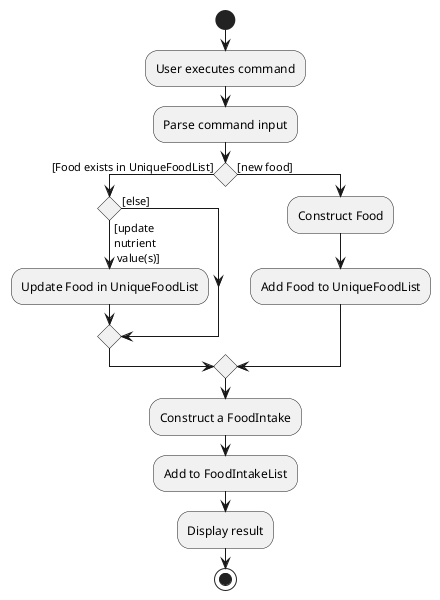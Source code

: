 @startuml
'https://plantuml.com/activity-diagram-beta

start
:User executes command;
:Parse command input;
if () then ([Food exists in UniqueFoodList])
  if () then ([update\nnutrient\n value(s)]\n)
    :Update Food in UniqueFoodList;
  else ([else])
  endif
else ([new food])
  :Construct Food;
  :Add Food to UniqueFoodList;
endif
:Construct a FoodIntake;
:Add to FoodIntakeList;
:Display result;
stop

@enduml
